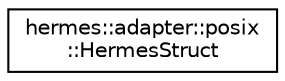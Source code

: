 digraph "Graphical Class Hierarchy"
{
 // LATEX_PDF_SIZE
  edge [fontname="Helvetica",fontsize="10",labelfontname="Helvetica",labelfontsize="10"];
  node [fontname="Helvetica",fontsize="10",shape=record];
  rankdir="LR";
  Node0 [label="hermes::adapter::posix\l::HermesStruct",height=0.2,width=0.4,color="black", fillcolor="white", style="filled",URL="$structhermes_1_1adapter_1_1posix_1_1_hermes_struct.html",tooltip=" "];
}
